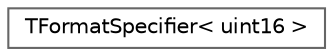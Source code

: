 digraph "Graphical Class Hierarchy"
{
 // INTERACTIVE_SVG=YES
 // LATEX_PDF_SIZE
  bgcolor="transparent";
  edge [fontname=Helvetica,fontsize=10,labelfontname=Helvetica,labelfontsize=10];
  node [fontname=Helvetica,fontsize=10,shape=box,height=0.2,width=0.4];
  rankdir="LR";
  Node0 [id="Node000000",label="TFormatSpecifier\< uint16 \>",height=0.2,width=0.4,color="grey40", fillcolor="white", style="filled",URL="$d7/dbf/structTFormatSpecifier_3_01uint16_01_4.html",tooltip=" "];
}
